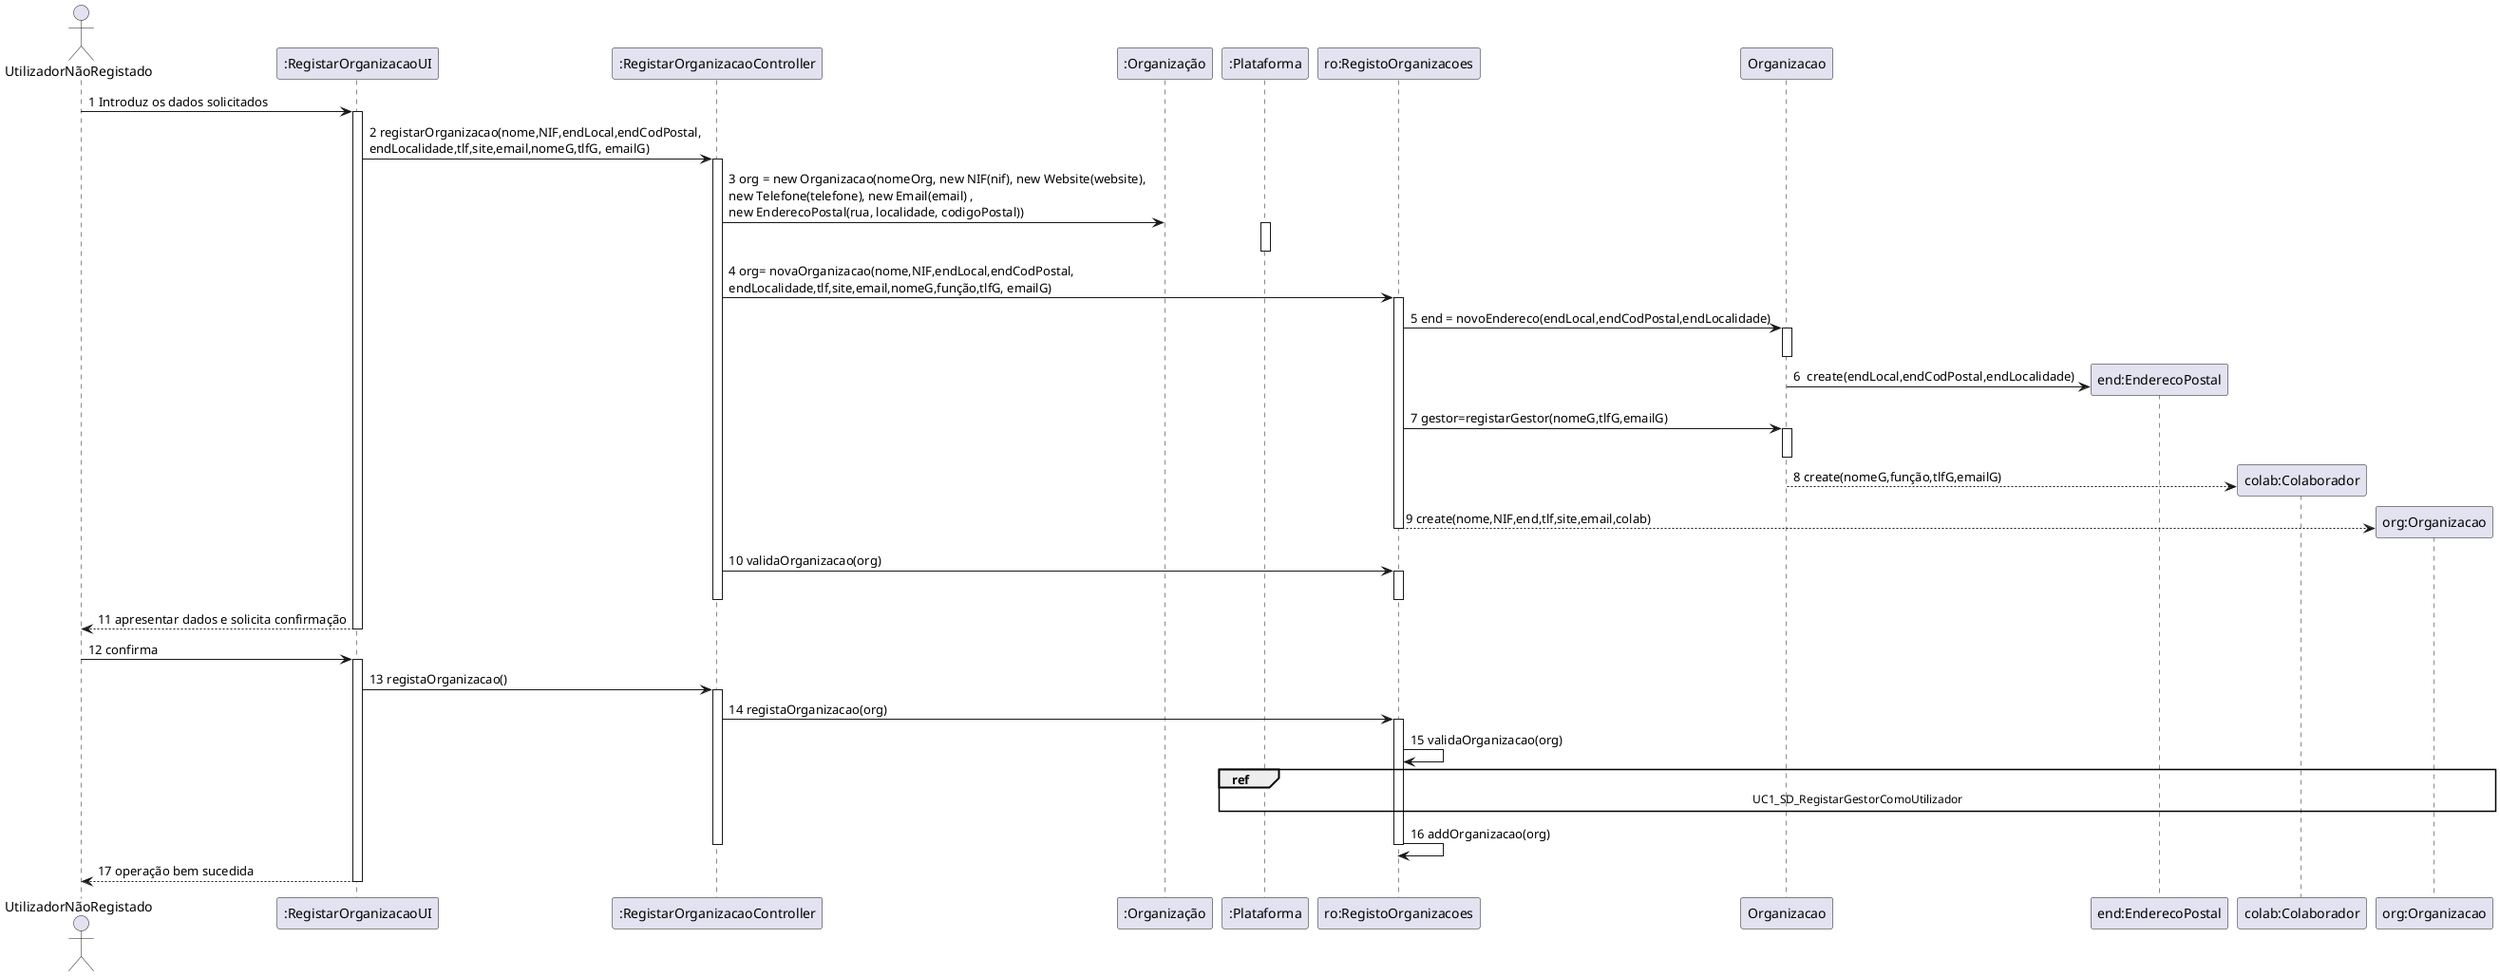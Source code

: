 @startuml 
actor UtilizadorNãoRegistado as UtilizadorNãoRegistado
UtilizadorNãoRegistado -> ":RegistarOrganizacaoUI" : 1 Introduz os dados solicitados
activate ":RegistarOrganizacaoUI"
":RegistarOrganizacaoUI" -> ":RegistarOrganizacaoController" : 2 registarOrganizacao(nome,NIF,endLocal,endCodPostal,\nendLocalidade,tlf,site,email,nomeG,tlfG, emailG)
activate ":RegistarOrganizacaoController"
":RegistarOrganizacaoController" -> ":Organização" : 3 org = new Organizacao(nomeOrg, new NIF(nif), new Website(website), \nnew Telefone(telefone), new Email(email) , \nnew EnderecoPostal(rua, localidade, codigoPostal))
activate ":Plataforma"
deactivate ":Plataforma"
":RegistarOrganizacaoController" -> "ro:RegistoOrganizacoes" : 4 org= novaOrganizacao(nome,NIF,endLocal,endCodPostal,\nendLocalidade,tlf,site,email,nomeG,função,tlfG, emailG)
activate "ro:RegistoOrganizacoes"
"ro:RegistoOrganizacoes" -> Organizacao : 5 end = novoEndereco(endLocal,endCodPostal,endLocalidade)
activate Organizacao
deactivate Organizacao
Organizacao -> "end:EnderecoPostal" ** : 6  create(endLocal,endCodPostal,endLocalidade)
"ro:RegistoOrganizacoes" -> Organizacao : 7 gestor=registarGestor(nomeG,tlfG,emailG)
activate Organizacao
deactivate Organizacao
Organizacao --> "colab:Colaborador" ** : 8 create(nomeG,função,tlfG,emailG)
"ro:RegistoOrganizacoes" --> "org:Organizacao" ** : 9 create(nome,NIF,end,tlf,site,email,colab)
deactivate "ro:RegistoOrganizacoes"
":RegistarOrganizacaoController" -> "ro:RegistoOrganizacoes" : 10 validaOrganizacao(org)
activate "ro:RegistoOrganizacoes"
deactivate "ro:RegistoOrganizacoes"
deactivate ":RegistarOrganizacaoController"
":RegistarOrganizacaoUI" --> UtilizadorNãoRegistado : 11 apresentar dados e solicita confirmação
deactivate ":RegistarOrganizacaoUI"
UtilizadorNãoRegistado -> ":RegistarOrganizacaoUI" : 12 confirma
activate ":RegistarOrganizacaoUI"
":RegistarOrganizacaoUI" -> ":RegistarOrganizacaoController" : 13 registaOrganizacao()
activate ":RegistarOrganizacaoController"
":RegistarOrganizacaoController" -> "ro:RegistoOrganizacoes" : 14 registaOrganizacao(org)
activate "ro:RegistoOrganizacoes"
"ro:RegistoOrganizacoes" -> "ro:RegistoOrganizacoes" : 15 validaOrganizacao(org)
ref over ":Plataforma", "org:Organizacao" : UC1_SD_RegistarGestorComoUtilizador
"ro:RegistoOrganizacoes" -> "ro:RegistoOrganizacoes" : 16 addOrganizacao(org)
deactivate "ro:RegistoOrganizacoes"
deactivate ":RegistarOrganizacaoController"
":RegistarOrganizacaoUI" --> UtilizadorNãoRegistado : 17 operação bem sucedida
deactivate ":RegistarOrganizacaoUI"
@enduml